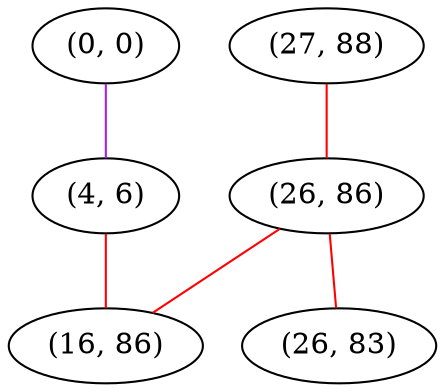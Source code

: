 graph "" {
"(0, 0)";
"(4, 6)";
"(27, 88)";
"(26, 86)";
"(16, 86)";
"(26, 83)";
"(0, 0)" -- "(4, 6)"  [color=purple, key=0, weight=4];
"(4, 6)" -- "(16, 86)"  [color=red, key=0, weight=1];
"(27, 88)" -- "(26, 86)"  [color=red, key=0, weight=1];
"(26, 86)" -- "(16, 86)"  [color=red, key=0, weight=1];
"(26, 86)" -- "(26, 83)"  [color=red, key=0, weight=1];
}
